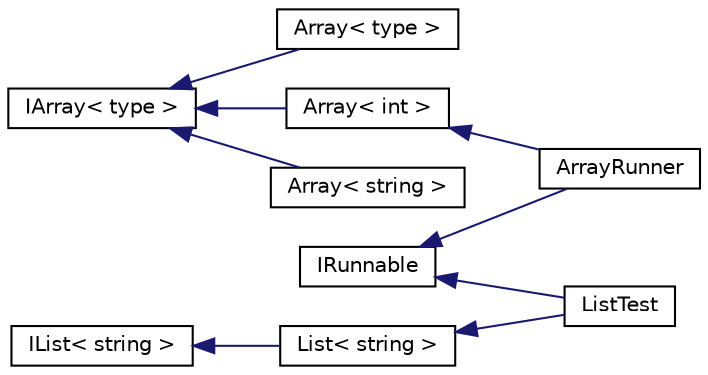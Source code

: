 digraph G
{
  edge [fontname="Helvetica",fontsize="10",labelfontname="Helvetica",labelfontsize="10"];
  node [fontname="Helvetica",fontsize="10",shape=record];
  rankdir="LR";
  Node1 [label="IArray\< type \>",height=0.2,width=0.4,color="black", fillcolor="white", style="filled",URL="$class_i_array.html"];
  Node1 -> Node2 [dir="back",color="midnightblue",fontsize="10",style="solid",fontname="Helvetica"];
  Node2 [label="Array\< type \>",height=0.2,width=0.4,color="black", fillcolor="white", style="filled",URL="$class_array.html"];
  Node1 -> Node3 [dir="back",color="midnightblue",fontsize="10",style="solid",fontname="Helvetica"];
  Node3 [label="Array\< int \>",height=0.2,width=0.4,color="black", fillcolor="white", style="filled",URL="$class_array.html"];
  Node3 -> Node4 [dir="back",color="midnightblue",fontsize="10",style="solid",fontname="Helvetica"];
  Node4 [label="ArrayRunner",height=0.2,width=0.4,color="black", fillcolor="white", style="filled",URL="$class_array_runner.html"];
  Node1 -> Node5 [dir="back",color="midnightblue",fontsize="10",style="solid",fontname="Helvetica"];
  Node5 [label="Array\< string \>",height=0.2,width=0.4,color="black", fillcolor="white", style="filled",URL="$class_array.html"];
  Node6 [label="IList\< string \>",height=0.2,width=0.4,color="black", fillcolor="white", style="filled",URL="$class_i_list.html"];
  Node6 -> Node7 [dir="back",color="midnightblue",fontsize="10",style="solid",fontname="Helvetica"];
  Node7 [label="List\< string \>",height=0.2,width=0.4,color="black", fillcolor="white", style="filled",URL="$class_list.html"];
  Node7 -> Node8 [dir="back",color="midnightblue",fontsize="10",style="solid",fontname="Helvetica"];
  Node8 [label="ListTest",height=0.2,width=0.4,color="black", fillcolor="white", style="filled",URL="$class_list_test.html"];
  Node9 [label="IRunnable",height=0.2,width=0.4,color="black", fillcolor="white", style="filled",URL="$class_i_runnable.html"];
  Node9 -> Node4 [dir="back",color="midnightblue",fontsize="10",style="solid",fontname="Helvetica"];
  Node9 -> Node8 [dir="back",color="midnightblue",fontsize="10",style="solid",fontname="Helvetica"];
}
